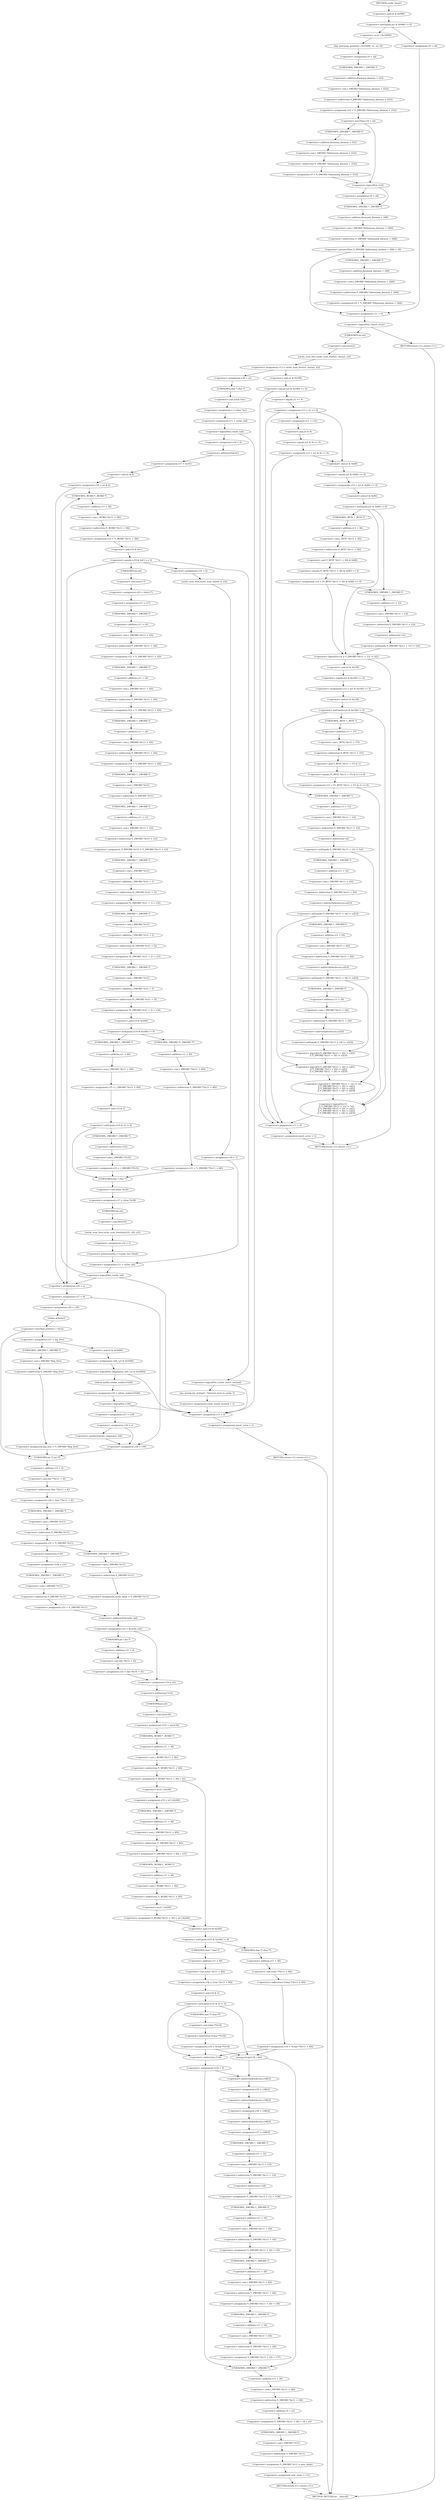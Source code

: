 digraph cache_insert {  
"1000173" [label = "(<operator>.notEquals,(a5 & 0x980) != 0)" ]
"1000174" [label = "(<operator>.and,a5 & 0x980)" ]
"1000179" [label = "(log_query,log_query(a5 | 0x10000, a1, a2, 0))" ]
"1000180" [label = "(<operator>.or,a5 | 0x10000)" ]
"1000186" [label = "(<operator>.assignment,v9 = a4)" ]
"1000189" [label = "(<operator>.assignment,v10 = *(_DWORD *)(dnsmasq_daemon + 252))" ]
"1000191" [label = "(<operator>.indirection,*(_DWORD *)(dnsmasq_daemon + 252))" ]
"1000192" [label = "(<operator>.cast,(_DWORD *)(dnsmasq_daemon + 252))" ]
"1000193" [label = "(UNKNOWN,_DWORD *,_DWORD *)" ]
"1000194" [label = "(<operator>.addition,dnsmasq_daemon + 252)" ]
"1000198" [label = "(<operator>.lessThan,v10 < a4)" ]
"1000201" [label = "(<operator>.assignment,v9 = *(_DWORD *)(dnsmasq_daemon + 252))" ]
"1000203" [label = "(<operator>.indirection,*(_DWORD *)(dnsmasq_daemon + 252))" ]
"1000204" [label = "(<operator>.cast,(_DWORD *)(dnsmasq_daemon + 252))" ]
"1000205" [label = "(UNKNOWN,_DWORD *,_DWORD *)" ]
"1000206" [label = "(<operator>.addition,dnsmasq_daemon + 252)" ]
"1000210" [label = "(<operator>.logicalNot,!v10)" ]
"1000212" [label = "(<operator>.assignment,v9 = a4)" ]
"1000216" [label = "(<operator>.greaterThan,*(_DWORD *)(dnsmasq_daemon + 248) > v9)" ]
"1000217" [label = "(<operator>.indirection,*(_DWORD *)(dnsmasq_daemon + 248))" ]
"1000218" [label = "(<operator>.cast,(_DWORD *)(dnsmasq_daemon + 248))" ]
"1000219" [label = "(UNKNOWN,_DWORD *,_DWORD *)" ]
"1000220" [label = "(<operator>.addition,dnsmasq_daemon + 248)" ]
"1000224" [label = "(<operator>.assignment,v9 = *(_DWORD *)(dnsmasq_daemon + 248))" ]
"1000226" [label = "(<operator>.indirection,*(_DWORD *)(dnsmasq_daemon + 248))" ]
"1000227" [label = "(<operator>.cast,(_DWORD *)(dnsmasq_daemon + 248))" ]
"1000228" [label = "(UNKNOWN,_DWORD *,_DWORD *)" ]
"1000229" [label = "(<operator>.addition,dnsmasq_daemon + 248)" ]
"1000234" [label = "(<operator>.assignment,v9 = a4)" ]
"1000237" [label = "(<operator>.assignment,v11 = 0)" ]
"1000241" [label = "(<operator>.logicalNot,!insert_error)" ]
"1000244" [label = "(<operator>.assignment,v12 = cache_scan_free(a1, (int)a2, a3))" ]
"1000246" [label = "(cache_scan_free,cache_scan_free(a1, (int)a2, a3))" ]
"1000248" [label = "(<operator>.cast,(int)a2)" ]
"1000249" [label = "(UNKNOWN,int,int)" ]
"1000256" [label = "(<operator>.equals,(a5 & 0x180) == 0)" ]
"1000257" [label = "(<operator>.and,a5 & 0x180)" ]
"1000262" [label = "(<operator>.assignment,v13 = a2 == 0)" ]
"1000264" [label = "(<operator>.equals,a2 == 0)" ]
"1000270" [label = "(<operator>.assignment,v11 = v12)" ]
"1000273" [label = "(<operator>.assignment,v13 = (a5 & 8) == 0)" ]
"1000275" [label = "(<operator>.equals,(a5 & 8) == 0)" ]
"1000276" [label = "(<operator>.and,a5 & 8)" ]
"1000283" [label = "(<operator>.assignment,v14 = (a5 & 0x80) == 0)" ]
"1000285" [label = "(<operator>.equals,(a5 & 0x80) == 0)" ]
"1000286" [label = "(<operator>.and,a5 & 0x80)" ]
"1000291" [label = "(<operator>.notEquals,(a5 & 0x80) != 0)" ]
"1000292" [label = "(<operator>.and,a5 & 0x80)" ]
"1000296" [label = "(<operator>.assignment,v14 = (*(_BYTE *)(v11 + 36) & 0x80) == 0)" ]
"1000298" [label = "(<operator>.equals,(*(_BYTE *)(v11 + 36) & 0x80) == 0)" ]
"1000299" [label = "(<operator>.and,*(_BYTE *)(v11 + 36) & 0x80)" ]
"1000300" [label = "(<operator>.indirection,*(_BYTE *)(v11 + 36))" ]
"1000301" [label = "(<operator>.cast,(_BYTE *)(v11 + 36))" ]
"1000302" [label = "(UNKNOWN,_BYTE *,_BYTE *)" ]
"1000303" [label = "(<operator>.addition,v11 + 36)" ]
"1000309" [label = "(<operator>.logicalOr,v14 || *(_DWORD *)(v11 + 12) != *a2)" ]
"1000311" [label = "(<operator>.notEquals,*(_DWORD *)(v11 + 12) != *a2)" ]
"1000312" [label = "(<operator>.indirection,*(_DWORD *)(v11 + 12))" ]
"1000313" [label = "(<operator>.cast,(_DWORD *)(v11 + 12))" ]
"1000314" [label = "(UNKNOWN,_DWORD *,_DWORD *)" ]
"1000315" [label = "(<operator>.addition,v11 + 12)" ]
"1000318" [label = "(<operator>.indirection,*a2)" ]
"1000321" [label = "(<operator>.assignment,v15 = (a5 & 0x100) == 0)" ]
"1000323" [label = "(<operator>.equals,(a5 & 0x100) == 0)" ]
"1000324" [label = "(<operator>.and,a5 & 0x100)" ]
"1000329" [label = "(<operator>.notEquals,(a5 & 0x100) != 0)" ]
"1000330" [label = "(<operator>.and,a5 & 0x100)" ]
"1000334" [label = "(<operator>.assignment,v15 = (*(_BYTE *)(v11 + 37) & 1) == 0)" ]
"1000336" [label = "(<operator>.equals,(*(_BYTE *)(v11 + 37) & 1) == 0)" ]
"1000337" [label = "(<operator>.and,*(_BYTE *)(v11 + 37) & 1)" ]
"1000338" [label = "(<operator>.indirection,*(_BYTE *)(v11 + 37))" ]
"1000339" [label = "(<operator>.cast,(_BYTE *)(v11 + 37))" ]
"1000340" [label = "(UNKNOWN,_BYTE *,_BYTE *)" ]
"1000341" [label = "(<operator>.addition,v11 + 37)" ]
"1000347" [label = "(<operator>.logicalOr,v15\n          || *(_DWORD *)(v11 + 12) != *a2\n          || *(_DWORD *)(v11 + 16) != a2[1]\n          || *(_DWORD *)(v11 + 20) != a2[2]\n          || *(_DWORD *)(v11 + 24) != a2[3])" ]
"1000349" [label = "(<operator>.logicalOr,*(_DWORD *)(v11 + 12) != *a2\n          || *(_DWORD *)(v11 + 16) != a2[1]\n          || *(_DWORD *)(v11 + 20) != a2[2]\n          || *(_DWORD *)(v11 + 24) != a2[3])" ]
"1000350" [label = "(<operator>.notEquals,*(_DWORD *)(v11 + 12) != *a2)" ]
"1000351" [label = "(<operator>.indirection,*(_DWORD *)(v11 + 12))" ]
"1000352" [label = "(<operator>.cast,(_DWORD *)(v11 + 12))" ]
"1000353" [label = "(UNKNOWN,_DWORD *,_DWORD *)" ]
"1000354" [label = "(<operator>.addition,v11 + 12)" ]
"1000357" [label = "(<operator>.indirection,*a2)" ]
"1000359" [label = "(<operator>.logicalOr,*(_DWORD *)(v11 + 16) != a2[1]\n          || *(_DWORD *)(v11 + 20) != a2[2]\n          || *(_DWORD *)(v11 + 24) != a2[3])" ]
"1000360" [label = "(<operator>.notEquals,*(_DWORD *)(v11 + 16) != a2[1])" ]
"1000361" [label = "(<operator>.indirection,*(_DWORD *)(v11 + 16))" ]
"1000362" [label = "(<operator>.cast,(_DWORD *)(v11 + 16))" ]
"1000363" [label = "(UNKNOWN,_DWORD *,_DWORD *)" ]
"1000364" [label = "(<operator>.addition,v11 + 16)" ]
"1000367" [label = "(<operator>.indirectIndexAccess,a2[1])" ]
"1000370" [label = "(<operator>.logicalOr,*(_DWORD *)(v11 + 20) != a2[2]\n          || *(_DWORD *)(v11 + 24) != a2[3])" ]
"1000371" [label = "(<operator>.notEquals,*(_DWORD *)(v11 + 20) != a2[2])" ]
"1000372" [label = "(<operator>.indirection,*(_DWORD *)(v11 + 20))" ]
"1000373" [label = "(<operator>.cast,(_DWORD *)(v11 + 20))" ]
"1000374" [label = "(UNKNOWN,_DWORD *,_DWORD *)" ]
"1000375" [label = "(<operator>.addition,v11 + 20)" ]
"1000378" [label = "(<operator>.indirectIndexAccess,a2[2])" ]
"1000381" [label = "(<operator>.notEquals,*(_DWORD *)(v11 + 24) != a2[3])" ]
"1000382" [label = "(<operator>.indirection,*(_DWORD *)(v11 + 24))" ]
"1000383" [label = "(<operator>.cast,(_DWORD *)(v11 + 24))" ]
"1000384" [label = "(UNKNOWN,_DWORD *,_DWORD *)" ]
"1000385" [label = "(<operator>.addition,v11 + 24)" ]
"1000388" [label = "(<operator>.indirectIndexAccess,a2[3])" ]
"1000393" [label = "(<operator>.assignment,v11 = 0)" ]
"1000396" [label = "(<operator>.assignment,insert_error = 1)" ]
"1000399" [label = "(RETURN,return v11;,return v11;)" ]
"1000401" [label = "(<operator>.assignment,v39 = a2)" ]
"1000404" [label = "(<operator>.assignment,s = (char *)a1)" ]
"1000406" [label = "(<operator>.cast,(char *)a1)" ]
"1000407" [label = "(UNKNOWN,char *,char *)" ]
"1000409" [label = "(<operator>.assignment,v11 = cache_tail)" ]
"1000413" [label = "(<operator>.logicalNot,!cache_tail)" ]
"1000417" [label = "(<operator>.assignment,v11 = 0)" ]
"1000420" [label = "(<operator>.assignment,insert_error = 1)" ]
"1000423" [label = "(RETURN,return v11;,return v11;)" ]
"1000425" [label = "(<operator>.assignment,v16 = 0)" ]
"1000428" [label = "(<operator>.assignment,v17 = &v41)" ]
"1000430" [label = "(<operator>.addressOf,&v41)" ]
"1000432" [label = "(<operator>.assignment,v18 = a5 & 4)" ]
"1000434" [label = "(<operator>.and,a5 & 4)" ]
"1000440" [label = "(<operator>.assignment,v19 = *(_WORD *)(v11 + 36))" ]
"1000442" [label = "(<operator>.indirection,*(_WORD *)(v11 + 36))" ]
"1000443" [label = "(<operator>.cast,(_WORD *)(v11 + 36))" ]
"1000444" [label = "(UNKNOWN,_WORD *,_WORD *)" ]
"1000445" [label = "(<operator>.addition,v11 + 36)" ]
"1000449" [label = "(<operator>.equals,(v19 & 0xC) == 0)" ]
"1000450" [label = "(<operator>.and,v19 & 0xC)" ]
"1000459" [label = "(<operator>.logicalNot,!cache_insert_warned)" ]
"1000462" [label = "(my_syslog,my_syslog(3, \"Internal error in cache.\"))" ]
"1000465" [label = "(<operator>.assignment,cache_insert_warned = 1)" ]
"1000472" [label = "(<operator>.assignment,v20 = (int)v17)" ]
"1000474" [label = "(<operator>.cast,(int)v17)" ]
"1000475" [label = "(UNKNOWN,int,int)" ]
"1000477" [label = "(<operator>.assignment,v21 = v17)" ]
"1000480" [label = "(<operator>.assignment,v22 = *(_DWORD *)(v11 + 16))" ]
"1000482" [label = "(<operator>.indirection,*(_DWORD *)(v11 + 16))" ]
"1000483" [label = "(<operator>.cast,(_DWORD *)(v11 + 16))" ]
"1000484" [label = "(UNKNOWN,_DWORD *,_DWORD *)" ]
"1000485" [label = "(<operator>.addition,v11 + 16)" ]
"1000488" [label = "(<operator>.assignment,v23 = *(_DWORD *)(v11 + 20))" ]
"1000490" [label = "(<operator>.indirection,*(_DWORD *)(v11 + 20))" ]
"1000491" [label = "(<operator>.cast,(_DWORD *)(v11 + 20))" ]
"1000492" [label = "(UNKNOWN,_DWORD *,_DWORD *)" ]
"1000493" [label = "(<operator>.addition,v11 + 20)" ]
"1000496" [label = "(<operator>.assignment,v24 = *(_DWORD *)(v11 + 24))" ]
"1000498" [label = "(<operator>.indirection,*(_DWORD *)(v11 + 24))" ]
"1000499" [label = "(<operator>.cast,(_DWORD *)(v11 + 24))" ]
"1000500" [label = "(UNKNOWN,_DWORD *,_DWORD *)" ]
"1000501" [label = "(<operator>.addition,v11 + 24)" ]
"1000504" [label = "(<operator>.assignment,*(_DWORD *)v21 = *(_DWORD *)(v11 + 12))" ]
"1000505" [label = "(<operator>.indirection,*(_DWORD *)v21)" ]
"1000506" [label = "(<operator>.cast,(_DWORD *)v21)" ]
"1000507" [label = "(UNKNOWN,_DWORD *,_DWORD *)" ]
"1000509" [label = "(<operator>.indirection,*(_DWORD *)(v11 + 12))" ]
"1000510" [label = "(<operator>.cast,(_DWORD *)(v11 + 12))" ]
"1000511" [label = "(UNKNOWN,_DWORD *,_DWORD *)" ]
"1000512" [label = "(<operator>.addition,v11 + 12)" ]
"1000515" [label = "(<operator>.assignment,*((_DWORD *)v21 + 1) = v22)" ]
"1000516" [label = "(<operator>.indirection,*((_DWORD *)v21 + 1))" ]
"1000517" [label = "(<operator>.addition,(_DWORD *)v21 + 1)" ]
"1000518" [label = "(<operator>.cast,(_DWORD *)v21)" ]
"1000519" [label = "(UNKNOWN,_DWORD *,_DWORD *)" ]
"1000523" [label = "(<operator>.assignment,*((_DWORD *)v21 + 2) = v23)" ]
"1000524" [label = "(<operator>.indirection,*((_DWORD *)v21 + 2))" ]
"1000525" [label = "(<operator>.addition,(_DWORD *)v21 + 2)" ]
"1000526" [label = "(<operator>.cast,(_DWORD *)v21)" ]
"1000527" [label = "(UNKNOWN,_DWORD *,_DWORD *)" ]
"1000531" [label = "(<operator>.assignment,*((_DWORD *)v21 + 3) = v24)" ]
"1000532" [label = "(<operator>.indirection,*((_DWORD *)v21 + 3))" ]
"1000533" [label = "(<operator>.addition,(_DWORD *)v21 + 3)" ]
"1000534" [label = "(<operator>.cast,(_DWORD *)v21)" ]
"1000535" [label = "(UNKNOWN,_DWORD *,_DWORD *)" ]
"1000540" [label = "(<operator>.notEquals,(v19 & 0x200) != 0)" ]
"1000541" [label = "(<operator>.and,v19 & 0x200)" ]
"1000546" [label = "(<operator>.assignment,v25 = *(_DWORD **)(v11 + 40))" ]
"1000548" [label = "(<operator>.indirection,*(_DWORD **)(v11 + 40))" ]
"1000549" [label = "(<operator>.cast,(_DWORD **)(v11 + 40))" ]
"1000550" [label = "(UNKNOWN,_DWORD **,_DWORD **)" ]
"1000551" [label = "(<operator>.addition,v11 + 40)" ]
"1000556" [label = "(<operator>.assignment,v25 = (_DWORD *)(v11 + 40))" ]
"1000558" [label = "(<operator>.cast,(_DWORD *)(v11 + 40))" ]
"1000559" [label = "(UNKNOWN,_DWORD *,_DWORD *)" ]
"1000560" [label = "(<operator>.addition,v11 + 40)" ]
"1000564" [label = "(<operator>.notEquals,(v19 & 2) != 0)" ]
"1000565" [label = "(<operator>.and,v19 & 2)" ]
"1000569" [label = "(<operator>.assignment,v25 = (_DWORD *)*v25)" ]
"1000571" [label = "(<operator>.cast,(_DWORD *)*v25)" ]
"1000572" [label = "(UNKNOWN,_DWORD *,_DWORD *)" ]
"1000573" [label = "(<operator>.indirection,*v25)" ]
"1000575" [label = "(<operator>.assignment,v17 = (char *)v20)" ]
"1000577" [label = "(<operator>.cast,(char *)v20)" ]
"1000578" [label = "(UNKNOWN,char *,char *)" ]
"1000580" [label = "(cache_scan_free,cache_scan_free((int)v25, v20, a3))" ]
"1000581" [label = "(<operator>.cast,(int)v25)" ]
"1000582" [label = "(UNKNOWN,int,int)" ]
"1000586" [label = "(<operator>.assignment,v16 = 1)" ]
"1000589" [label = "(<operator>.preIncrement,++cache_live_freed)" ]
"1000593" [label = "(<operator>.assignment,v16 = 0)" ]
"1000596" [label = "(cache_scan_free,cache_scan_free(0, 0, a3))" ]
"1000600" [label = "(<operator>.assignment,v18 = 1)" ]
"1000603" [label = "(<operator>.assignment,v11 = cache_tail)" ]
"1000607" [label = "(<operator>.logicalNot,!cache_tail)" ]
"1000610" [label = "(<operator>.assignment,v26 = s)" ]
"1000613" [label = "(<operator>.assignment,v27 = 0)" ]
"1000619" [label = "(<operator>.assignment,v28 = v39)" ]
"1000623" [label = "(<operator>.lessThan,strlen(s) < 0x32)" ]
"1000624" [label = "(strlen,strlen(s))" ]
"1000629" [label = "(<operator>.assignment,v30 = *(int **)(v11 + 4))" ]
"1000631" [label = "(<operator>.indirection,*(int **)(v11 + 4))" ]
"1000632" [label = "(<operator>.cast,(int **)(v11 + 4))" ]
"1000633" [label = "(UNKNOWN,int **,int **)" ]
"1000634" [label = "(<operator>.addition,v11 + 4)" ]
"1000637" [label = "(<operator>.assignment,v31 = *(_DWORD *)v11)" ]
"1000639" [label = "(<operator>.indirection,*(_DWORD *)v11)" ]
"1000640" [label = "(<operator>.cast,(_DWORD *)v11)" ]
"1000641" [label = "(UNKNOWN,_DWORD *,_DWORD *)" ]
"1000646" [label = "(<operator>.assignment,*v30 = v31)" ]
"1000647" [label = "(<operator>.indirection,*v30)" ]
"1000650" [label = "(<operator>.assignment,v31 = *(_DWORD *)v11)" ]
"1000652" [label = "(<operator>.indirection,*(_DWORD *)v11)" ]
"1000653" [label = "(<operator>.cast,(_DWORD *)v11)" ]
"1000654" [label = "(UNKNOWN,_DWORD *,_DWORD *)" ]
"1000658" [label = "(<operator>.assignment,cache_head = *(_DWORD *)v11)" ]
"1000660" [label = "(<operator>.indirection,*(_DWORD *)v11)" ]
"1000661" [label = "(<operator>.cast,(_DWORD *)v11)" ]
"1000662" [label = "(UNKNOWN,_DWORD *,_DWORD *)" ]
"1000664" [label = "(<operator>.assignment,v32 = &cache_tail)" ]
"1000666" [label = "(<operator>.addressOf,&cache_tail)" ]
"1000670" [label = "(<operator>.assignment,v32 = (int *)(v31 + 4))" ]
"1000672" [label = "(<operator>.cast,(int *)(v31 + 4))" ]
"1000673" [label = "(UNKNOWN,int *,int *)" ]
"1000674" [label = "(<operator>.addition,v31 + 4)" ]
"1000677" [label = "(<operator>.assignment,v33 = a5)" ]
"1000680" [label = "(<operator>.assignment,*v32 = (int)v30)" ]
"1000681" [label = "(<operator>.indirection,*v32)" ]
"1000683" [label = "(<operator>.cast,(int)v30)" ]
"1000684" [label = "(UNKNOWN,int,int)" ]
"1000686" [label = "(<operator>.assignment,*(_WORD *)(v11 + 36) = a5)" ]
"1000687" [label = "(<operator>.indirection,*(_WORD *)(v11 + 36))" ]
"1000688" [label = "(<operator>.cast,(_WORD *)(v11 + 36))" ]
"1000689" [label = "(UNKNOWN,_WORD *,_WORD *)" ]
"1000690" [label = "(<operator>.addition,v11 + 36)" ]
"1000697" [label = "(<operator>.assignment,v33 = a5 | 0x200)" ]
"1000699" [label = "(<operator>.or,a5 | 0x200)" ]
"1000702" [label = "(<operator>.assignment,*(_DWORD *)(v11 + 40) = v27)" ]
"1000703" [label = "(<operator>.indirection,*(_DWORD *)(v11 + 40))" ]
"1000704" [label = "(<operator>.cast,(_DWORD *)(v11 + 40))" ]
"1000705" [label = "(UNKNOWN,_DWORD *,_DWORD *)" ]
"1000706" [label = "(<operator>.addition,v11 + 40)" ]
"1000710" [label = "(<operator>.assignment,*(_WORD *)(v11 + 36) = a5 | 0x200)" ]
"1000711" [label = "(<operator>.indirection,*(_WORD *)(v11 + 36))" ]
"1000712" [label = "(<operator>.cast,(_WORD *)(v11 + 36))" ]
"1000713" [label = "(UNKNOWN,_WORD *,_WORD *)" ]
"1000714" [label = "(<operator>.addition,v11 + 36)" ]
"1000717" [label = "(<operator>.or,a5 | 0x200)" ]
"1000721" [label = "(<operator>.notEquals,(v33 & 0x200) != 0)" ]
"1000722" [label = "(<operator>.and,v33 & 0x200)" ]
"1000727" [label = "(<operator>.assignment,v34 = *(char **)(v11 + 40))" ]
"1000729" [label = "(<operator>.indirection,*(char **)(v11 + 40))" ]
"1000730" [label = "(<operator>.cast,(char **)(v11 + 40))" ]
"1000731" [label = "(UNKNOWN,char **,char **)" ]
"1000732" [label = "(<operator>.addition,v11 + 40)" ]
"1000737" [label = "(<operator>.assignment,v34 = (char *)(v11 + 40))" ]
"1000739" [label = "(<operator>.cast,(char *)(v11 + 40))" ]
"1000740" [label = "(UNKNOWN,char *,char *)" ]
"1000741" [label = "(<operator>.addition,v11 + 40)" ]
"1000745" [label = "(<operator>.notEquals,(v33 & 2) != 0)" ]
"1000746" [label = "(<operator>.and,v33 & 2)" ]
"1000750" [label = "(<operator>.assignment,v34 = *(char **)v34)" ]
"1000752" [label = "(<operator>.indirection,*(char **)v34)" ]
"1000753" [label = "(<operator>.cast,(char **)v34)" ]
"1000754" [label = "(UNKNOWN,char **,char **)" ]
"1000758" [label = "(strcpy,strcpy(v34, v26))" ]
"1000762" [label = "(<operator>.assignment,*v34 = 0)" ]
"1000763" [label = "(<operator>.indirection,*v34)" ]
"1000769" [label = "(<operator>.assignment,v35 = v28[1])" ]
"1000771" [label = "(<operator>.indirectIndexAccess,v28[1])" ]
"1000774" [label = "(<operator>.assignment,v36 = v28[2])" ]
"1000776" [label = "(<operator>.indirectIndexAccess,v28[2])" ]
"1000779" [label = "(<operator>.assignment,v37 = v28[3])" ]
"1000781" [label = "(<operator>.indirectIndexAccess,v28[3])" ]
"1000784" [label = "(<operator>.assignment,*(_DWORD *)(v11 + 12) = *v28)" ]
"1000785" [label = "(<operator>.indirection,*(_DWORD *)(v11 + 12))" ]
"1000786" [label = "(<operator>.cast,(_DWORD *)(v11 + 12))" ]
"1000787" [label = "(UNKNOWN,_DWORD *,_DWORD *)" ]
"1000788" [label = "(<operator>.addition,v11 + 12)" ]
"1000791" [label = "(<operator>.indirection,*v28)" ]
"1000793" [label = "(<operator>.assignment,*(_DWORD *)(v11 + 16) = v35)" ]
"1000794" [label = "(<operator>.indirection,*(_DWORD *)(v11 + 16))" ]
"1000795" [label = "(<operator>.cast,(_DWORD *)(v11 + 16))" ]
"1000796" [label = "(UNKNOWN,_DWORD *,_DWORD *)" ]
"1000797" [label = "(<operator>.addition,v11 + 16)" ]
"1000801" [label = "(<operator>.assignment,*(_DWORD *)(v11 + 20) = v36)" ]
"1000802" [label = "(<operator>.indirection,*(_DWORD *)(v11 + 20))" ]
"1000803" [label = "(<operator>.cast,(_DWORD *)(v11 + 20))" ]
"1000804" [label = "(UNKNOWN,_DWORD *,_DWORD *)" ]
"1000805" [label = "(<operator>.addition,v11 + 20)" ]
"1000809" [label = "(<operator>.assignment,*(_DWORD *)(v11 + 24) = v37)" ]
"1000810" [label = "(<operator>.indirection,*(_DWORD *)(v11 + 24))" ]
"1000811" [label = "(<operator>.cast,(_DWORD *)(v11 + 24))" ]
"1000812" [label = "(UNKNOWN,_DWORD *,_DWORD *)" ]
"1000813" [label = "(<operator>.addition,v11 + 24)" ]
"1000817" [label = "(<operator>.assignment,*(_DWORD *)(v11 + 28) = v9 + a3)" ]
"1000818" [label = "(<operator>.indirection,*(_DWORD *)(v11 + 28))" ]
"1000819" [label = "(<operator>.cast,(_DWORD *)(v11 + 28))" ]
"1000820" [label = "(UNKNOWN,_DWORD *,_DWORD *)" ]
"1000821" [label = "(<operator>.addition,v11 + 28)" ]
"1000824" [label = "(<operator>.addition,v9 + a3)" ]
"1000827" [label = "(<operator>.assignment,*(_DWORD *)v11 = new_chain)" ]
"1000828" [label = "(<operator>.indirection,*(_DWORD *)v11)" ]
"1000829" [label = "(<operator>.cast,(_DWORD *)v11)" ]
"1000830" [label = "(UNKNOWN,_DWORD *,_DWORD *)" ]
"1000833" [label = "(<operator>.assignment,new_chain = v11)" ]
"1000836" [label = "(RETURN,return v11;,return v11;)" ]
"1000838" [label = "(<operator>.assignment,v27 = big_free)" ]
"1000844" [label = "(<operator>.assignment,big_free = *(_DWORD *)big_free)" ]
"1000846" [label = "(<operator>.indirection,*(_DWORD *)big_free)" ]
"1000847" [label = "(<operator>.cast,(_DWORD *)big_free)" ]
"1000848" [label = "(UNKNOWN,_DWORD *,_DWORD *)" ]
"1000852" [label = "(<operator>.logicalNot,!(bignames_left | a5 & 0x5000))" ]
"1000853" [label = "(<operator>.or,bignames_left | a5 & 0x5000)" ]
"1000855" [label = "(<operator>.and,a5 & 0x5000)" ]
"1000859" [label = "(<operator>.assignment,v29 = whine_malloc(1028))" ]
"1000861" [label = "(whine_malloc,whine_malloc(1028))" ]
"1000864" [label = "(<operator>.logicalNot,!v29)" ]
"1000867" [label = "(<operator>.assignment,v27 = v29)" ]
"1000870" [label = "(<operator>.assignment,v26 = s)" ]
"1000875" [label = "(<operator>.preDecrement,--bignames_left)" ]
"1000877" [label = "(<operator>.assignment,v28 = v39)" ]
"1000881" [label = "(RETURN,return v11;,return v11;)" ]
"1000133" [label = "(METHOD,cache_insert)" ]
"1000883" [label = "(METHOD_RETURN,int __fastcall)" ]
  "1000173" -> "1000180" 
  "1000173" -> "1000234" 
  "1000174" -> "1000173" 
  "1000179" -> "1000186" 
  "1000180" -> "1000179" 
  "1000186" -> "1000193" 
  "1000189" -> "1000198" 
  "1000191" -> "1000189" 
  "1000192" -> "1000191" 
  "1000193" -> "1000194" 
  "1000194" -> "1000192" 
  "1000198" -> "1000205" 
  "1000198" -> "1000210" 
  "1000201" -> "1000210" 
  "1000203" -> "1000201" 
  "1000204" -> "1000203" 
  "1000205" -> "1000206" 
  "1000206" -> "1000204" 
  "1000210" -> "1000219" 
  "1000210" -> "1000212" 
  "1000212" -> "1000219" 
  "1000216" -> "1000228" 
  "1000216" -> "1000237" 
  "1000217" -> "1000216" 
  "1000218" -> "1000217" 
  "1000219" -> "1000220" 
  "1000220" -> "1000218" 
  "1000224" -> "1000237" 
  "1000226" -> "1000224" 
  "1000227" -> "1000226" 
  "1000228" -> "1000229" 
  "1000229" -> "1000227" 
  "1000234" -> "1000237" 
  "1000237" -> "1000241" 
  "1000241" -> "1000249" 
  "1000241" -> "1000881" 
  "1000244" -> "1000257" 
  "1000244" -> "1000401" 
  "1000246" -> "1000244" 
  "1000248" -> "1000246" 
  "1000249" -> "1000248" 
  "1000256" -> "1000393" 
  "1000256" -> "1000264" 
  "1000257" -> "1000256" 
  "1000262" -> "1000270" 
  "1000262" -> "1000393" 
  "1000262" -> "1000286" 
  "1000264" -> "1000262" 
  "1000270" -> "1000276" 
  "1000273" -> "1000393" 
  "1000273" -> "1000286" 
  "1000275" -> "1000273" 
  "1000276" -> "1000275" 
  "1000283" -> "1000292" 
  "1000285" -> "1000283" 
  "1000286" -> "1000285" 
  "1000291" -> "1000302" 
  "1000291" -> "1000314" 
  "1000291" -> "1000309" 
  "1000292" -> "1000291" 
  "1000296" -> "1000314" 
  "1000296" -> "1000309" 
  "1000298" -> "1000296" 
  "1000299" -> "1000298" 
  "1000300" -> "1000299" 
  "1000301" -> "1000300" 
  "1000302" -> "1000303" 
  "1000303" -> "1000301" 
  "1000309" -> "1000324" 
  "1000309" -> "1000399" 
  "1000311" -> "1000309" 
  "1000312" -> "1000318" 
  "1000313" -> "1000312" 
  "1000314" -> "1000315" 
  "1000315" -> "1000313" 
  "1000318" -> "1000311" 
  "1000321" -> "1000330" 
  "1000323" -> "1000321" 
  "1000324" -> "1000323" 
  "1000329" -> "1000340" 
  "1000329" -> "1000353" 
  "1000329" -> "1000347" 
  "1000330" -> "1000329" 
  "1000334" -> "1000353" 
  "1000334" -> "1000347" 
  "1000336" -> "1000334" 
  "1000337" -> "1000336" 
  "1000338" -> "1000337" 
  "1000339" -> "1000338" 
  "1000340" -> "1000341" 
  "1000341" -> "1000339" 
  "1000347" -> "1000393" 
  "1000347" -> "1000399" 
  "1000349" -> "1000347" 
  "1000350" -> "1000363" 
  "1000350" -> "1000349" 
  "1000351" -> "1000357" 
  "1000352" -> "1000351" 
  "1000353" -> "1000354" 
  "1000354" -> "1000352" 
  "1000357" -> "1000350" 
  "1000359" -> "1000349" 
  "1000360" -> "1000374" 
  "1000360" -> "1000359" 
  "1000361" -> "1000367" 
  "1000362" -> "1000361" 
  "1000363" -> "1000364" 
  "1000364" -> "1000362" 
  "1000367" -> "1000360" 
  "1000370" -> "1000359" 
  "1000371" -> "1000384" 
  "1000371" -> "1000370" 
  "1000372" -> "1000378" 
  "1000373" -> "1000372" 
  "1000374" -> "1000375" 
  "1000375" -> "1000373" 
  "1000378" -> "1000371" 
  "1000381" -> "1000370" 
  "1000382" -> "1000388" 
  "1000383" -> "1000382" 
  "1000384" -> "1000385" 
  "1000385" -> "1000383" 
  "1000388" -> "1000381" 
  "1000393" -> "1000396" 
  "1000396" -> "1000399" 
  "1000399" -> "1000883" 
  "1000401" -> "1000407" 
  "1000404" -> "1000409" 
  "1000406" -> "1000404" 
  "1000407" -> "1000406" 
  "1000409" -> "1000413" 
  "1000413" -> "1000417" 
  "1000413" -> "1000425" 
  "1000417" -> "1000420" 
  "1000420" -> "1000423" 
  "1000423" -> "1000883" 
  "1000425" -> "1000430" 
  "1000428" -> "1000434" 
  "1000430" -> "1000428" 
  "1000432" -> "1000444" 
  "1000432" -> "1000610" 
  "1000434" -> "1000432" 
  "1000440" -> "1000450" 
  "1000442" -> "1000440" 
  "1000443" -> "1000442" 
  "1000444" -> "1000445" 
  "1000445" -> "1000443" 
  "1000449" -> "1000610" 
  "1000449" -> "1000459" 
  "1000449" -> "1000475" 
  "1000449" -> "1000593" 
  "1000450" -> "1000449" 
  "1000459" -> "1000462" 
  "1000459" -> "1000417" 
  "1000462" -> "1000465" 
  "1000465" -> "1000417" 
  "1000472" -> "1000477" 
  "1000474" -> "1000472" 
  "1000475" -> "1000474" 
  "1000477" -> "1000484" 
  "1000480" -> "1000492" 
  "1000482" -> "1000480" 
  "1000483" -> "1000482" 
  "1000484" -> "1000485" 
  "1000485" -> "1000483" 
  "1000488" -> "1000500" 
  "1000490" -> "1000488" 
  "1000491" -> "1000490" 
  "1000492" -> "1000493" 
  "1000493" -> "1000491" 
  "1000496" -> "1000507" 
  "1000498" -> "1000496" 
  "1000499" -> "1000498" 
  "1000500" -> "1000501" 
  "1000501" -> "1000499" 
  "1000504" -> "1000519" 
  "1000505" -> "1000511" 
  "1000506" -> "1000505" 
  "1000507" -> "1000506" 
  "1000509" -> "1000504" 
  "1000510" -> "1000509" 
  "1000511" -> "1000512" 
  "1000512" -> "1000510" 
  "1000515" -> "1000527" 
  "1000516" -> "1000515" 
  "1000517" -> "1000516" 
  "1000518" -> "1000517" 
  "1000519" -> "1000518" 
  "1000523" -> "1000535" 
  "1000524" -> "1000523" 
  "1000525" -> "1000524" 
  "1000526" -> "1000525" 
  "1000527" -> "1000526" 
  "1000531" -> "1000541" 
  "1000532" -> "1000531" 
  "1000533" -> "1000532" 
  "1000534" -> "1000533" 
  "1000535" -> "1000534" 
  "1000540" -> "1000550" 
  "1000540" -> "1000559" 
  "1000541" -> "1000540" 
  "1000546" -> "1000578" 
  "1000548" -> "1000546" 
  "1000549" -> "1000548" 
  "1000550" -> "1000551" 
  "1000551" -> "1000549" 
  "1000556" -> "1000565" 
  "1000558" -> "1000556" 
  "1000559" -> "1000560" 
  "1000560" -> "1000558" 
  "1000564" -> "1000572" 
  "1000564" -> "1000578" 
  "1000565" -> "1000564" 
  "1000569" -> "1000578" 
  "1000571" -> "1000569" 
  "1000572" -> "1000573" 
  "1000573" -> "1000571" 
  "1000575" -> "1000582" 
  "1000577" -> "1000575" 
  "1000578" -> "1000577" 
  "1000580" -> "1000586" 
  "1000581" -> "1000580" 
  "1000582" -> "1000581" 
  "1000586" -> "1000589" 
  "1000589" -> "1000603" 
  "1000593" -> "1000596" 
  "1000596" -> "1000600" 
  "1000600" -> "1000603" 
  "1000603" -> "1000607" 
  "1000607" -> "1000444" 
  "1000607" -> "1000610" 
  "1000607" -> "1000417" 
  "1000610" -> "1000613" 
  "1000613" -> "1000619" 
  "1000613" -> "1000877" 
  "1000619" -> "1000624" 
  "1000623" -> "1000633" 
  "1000623" -> "1000838" 
  "1000624" -> "1000623" 
  "1000629" -> "1000641" 
  "1000631" -> "1000629" 
  "1000632" -> "1000631" 
  "1000633" -> "1000634" 
  "1000634" -> "1000632" 
  "1000637" -> "1000647" 
  "1000637" -> "1000662" 
  "1000639" -> "1000637" 
  "1000640" -> "1000639" 
  "1000641" -> "1000640" 
  "1000646" -> "1000654" 
  "1000647" -> "1000646" 
  "1000650" -> "1000666" 
  "1000652" -> "1000650" 
  "1000653" -> "1000652" 
  "1000654" -> "1000653" 
  "1000658" -> "1000666" 
  "1000660" -> "1000658" 
  "1000661" -> "1000660" 
  "1000662" -> "1000661" 
  "1000664" -> "1000673" 
  "1000664" -> "1000677" 
  "1000666" -> "1000664" 
  "1000670" -> "1000677" 
  "1000672" -> "1000670" 
  "1000673" -> "1000674" 
  "1000674" -> "1000672" 
  "1000677" -> "1000681" 
  "1000680" -> "1000689" 
  "1000681" -> "1000684" 
  "1000683" -> "1000680" 
  "1000684" -> "1000683" 
  "1000686" -> "1000699" 
  "1000686" -> "1000722" 
  "1000687" -> "1000686" 
  "1000688" -> "1000687" 
  "1000689" -> "1000690" 
  "1000690" -> "1000688" 
  "1000697" -> "1000705" 
  "1000699" -> "1000697" 
  "1000702" -> "1000713" 
  "1000703" -> "1000702" 
  "1000704" -> "1000703" 
  "1000705" -> "1000706" 
  "1000706" -> "1000704" 
  "1000710" -> "1000722" 
  "1000711" -> "1000717" 
  "1000712" -> "1000711" 
  "1000713" -> "1000714" 
  "1000714" -> "1000712" 
  "1000717" -> "1000710" 
  "1000721" -> "1000731" 
  "1000721" -> "1000740" 
  "1000722" -> "1000721" 
  "1000727" -> "1000758" 
  "1000727" -> "1000763" 
  "1000729" -> "1000727" 
  "1000730" -> "1000729" 
  "1000731" -> "1000732" 
  "1000732" -> "1000730" 
  "1000737" -> "1000746" 
  "1000739" -> "1000737" 
  "1000740" -> "1000741" 
  "1000741" -> "1000739" 
  "1000745" -> "1000754" 
  "1000745" -> "1000758" 
  "1000745" -> "1000763" 
  "1000746" -> "1000745" 
  "1000750" -> "1000758" 
  "1000750" -> "1000763" 
  "1000752" -> "1000750" 
  "1000753" -> "1000752" 
  "1000754" -> "1000753" 
  "1000758" -> "1000820" 
  "1000758" -> "1000771" 
  "1000762" -> "1000820" 
  "1000762" -> "1000771" 
  "1000763" -> "1000762" 
  "1000769" -> "1000776" 
  "1000771" -> "1000769" 
  "1000774" -> "1000781" 
  "1000776" -> "1000774" 
  "1000779" -> "1000787" 
  "1000781" -> "1000779" 
  "1000784" -> "1000796" 
  "1000785" -> "1000791" 
  "1000786" -> "1000785" 
  "1000787" -> "1000788" 
  "1000788" -> "1000786" 
  "1000791" -> "1000784" 
  "1000793" -> "1000804" 
  "1000794" -> "1000793" 
  "1000795" -> "1000794" 
  "1000796" -> "1000797" 
  "1000797" -> "1000795" 
  "1000801" -> "1000812" 
  "1000802" -> "1000801" 
  "1000803" -> "1000802" 
  "1000804" -> "1000805" 
  "1000805" -> "1000803" 
  "1000809" -> "1000820" 
  "1000810" -> "1000809" 
  "1000811" -> "1000810" 
  "1000812" -> "1000813" 
  "1000813" -> "1000811" 
  "1000817" -> "1000830" 
  "1000818" -> "1000824" 
  "1000819" -> "1000818" 
  "1000820" -> "1000821" 
  "1000821" -> "1000819" 
  "1000824" -> "1000817" 
  "1000827" -> "1000833" 
  "1000828" -> "1000827" 
  "1000829" -> "1000828" 
  "1000830" -> "1000829" 
  "1000833" -> "1000836" 
  "1000836" -> "1000883" 
  "1000838" -> "1000848" 
  "1000838" -> "1000855" 
  "1000844" -> "1000633" 
  "1000846" -> "1000844" 
  "1000847" -> "1000846" 
  "1000848" -> "1000847" 
  "1000852" -> "1000417" 
  "1000852" -> "1000861" 
  "1000853" -> "1000852" 
  "1000855" -> "1000853" 
  "1000859" -> "1000864" 
  "1000861" -> "1000859" 
  "1000864" -> "1000417" 
  "1000864" -> "1000867" 
  "1000867" -> "1000870" 
  "1000870" -> "1000875" 
  "1000870" -> "1000877" 
  "1000875" -> "1000877" 
  "1000877" -> "1000633" 
  "1000881" -> "1000883" 
  "1000133" -> "1000174" 
}
